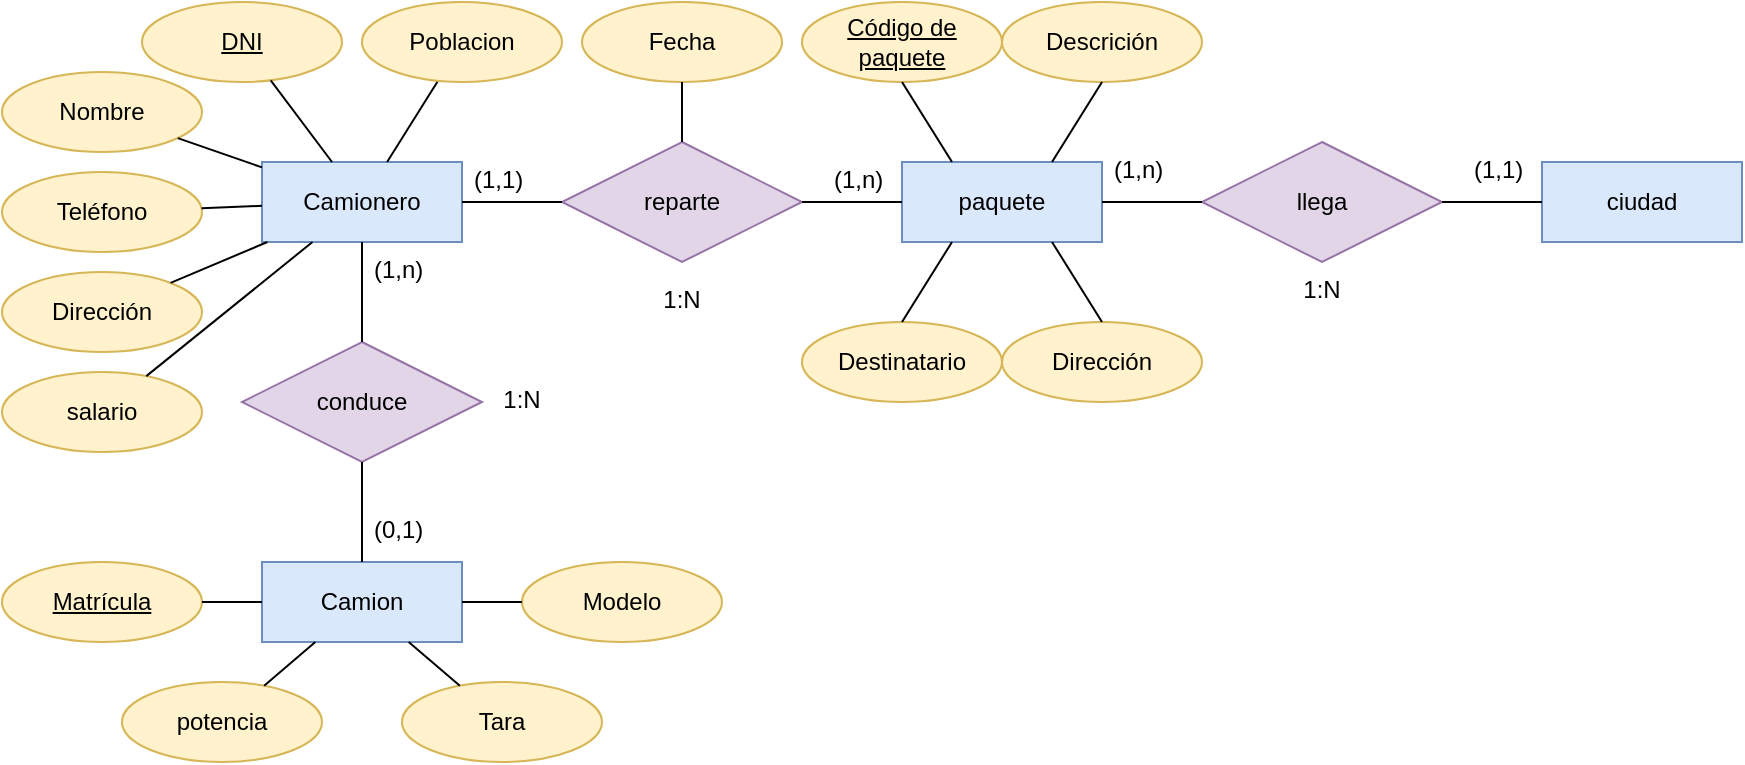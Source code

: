 <mxfile version="22.0.3" type="device">
  <diagram name="Página-1" id="dDc5opHBi7NYpC32O2J7">
    <mxGraphModel dx="1863" dy="654" grid="1" gridSize="10" guides="1" tooltips="1" connect="1" arrows="1" fold="1" page="1" pageScale="1" pageWidth="827" pageHeight="1169" math="0" shadow="0">
      <root>
        <mxCell id="0" />
        <mxCell id="1" parent="0" />
        <mxCell id="iz1MtFL-MXNdUnvXcGvw-1" value="Camionero" style="whiteSpace=wrap;html=1;align=center;fillColor=#dae8fc;strokeColor=#6c8ebf;" parent="1" vertex="1">
          <mxGeometry x="30" y="440" width="100" height="40" as="geometry" />
        </mxCell>
        <mxCell id="iz1MtFL-MXNdUnvXcGvw-2" value="reparte" style="shape=rhombus;perimeter=rhombusPerimeter;whiteSpace=wrap;html=1;align=center;fillColor=#e1d5e7;strokeColor=#9673a6;" parent="1" vertex="1">
          <mxGeometry x="180" y="430" width="120" height="60" as="geometry" />
        </mxCell>
        <mxCell id="iz1MtFL-MXNdUnvXcGvw-3" value="paquete" style="whiteSpace=wrap;html=1;align=center;fillColor=#dae8fc;strokeColor=#6c8ebf;" parent="1" vertex="1">
          <mxGeometry x="350" y="440" width="100" height="40" as="geometry" />
        </mxCell>
        <mxCell id="iz1MtFL-MXNdUnvXcGvw-4" value="conduce" style="shape=rhombus;perimeter=rhombusPerimeter;whiteSpace=wrap;html=1;align=center;fillColor=#e1d5e7;strokeColor=#9673a6;" parent="1" vertex="1">
          <mxGeometry x="20" y="530" width="120" height="60" as="geometry" />
        </mxCell>
        <mxCell id="iz1MtFL-MXNdUnvXcGvw-5" value="Camion" style="whiteSpace=wrap;html=1;align=center;fillColor=#dae8fc;strokeColor=#6c8ebf;" parent="1" vertex="1">
          <mxGeometry x="30" y="640" width="100" height="40" as="geometry" />
        </mxCell>
        <mxCell id="iz1MtFL-MXNdUnvXcGvw-6" value="llega" style="shape=rhombus;perimeter=rhombusPerimeter;whiteSpace=wrap;html=1;align=center;fillColor=#e1d5e7;strokeColor=#9673a6;" parent="1" vertex="1">
          <mxGeometry x="500" y="430" width="120" height="60" as="geometry" />
        </mxCell>
        <mxCell id="iz1MtFL-MXNdUnvXcGvw-7" value="ciudad" style="whiteSpace=wrap;html=1;align=center;fillColor=#dae8fc;strokeColor=#6c8ebf;" parent="1" vertex="1">
          <mxGeometry x="670" y="440" width="100" height="40" as="geometry" />
        </mxCell>
        <mxCell id="iz1MtFL-MXNdUnvXcGvw-9" value="Descrición" style="ellipse;whiteSpace=wrap;html=1;align=center;fillColor=#fff2cc;strokeColor=#d6b656;" parent="1" vertex="1">
          <mxGeometry x="400" y="360" width="100" height="40" as="geometry" />
        </mxCell>
        <mxCell id="iz1MtFL-MXNdUnvXcGvw-10" value="Destinatario" style="ellipse;whiteSpace=wrap;html=1;align=center;fillColor=#fff2cc;strokeColor=#d6b656;" parent="1" vertex="1">
          <mxGeometry x="300" y="520" width="100" height="40" as="geometry" />
        </mxCell>
        <mxCell id="iz1MtFL-MXNdUnvXcGvw-11" value="Dirección" style="ellipse;whiteSpace=wrap;html=1;align=center;fillColor=#fff2cc;strokeColor=#d6b656;" parent="1" vertex="1">
          <mxGeometry x="400" y="520" width="100" height="40" as="geometry" />
        </mxCell>
        <mxCell id="iz1MtFL-MXNdUnvXcGvw-12" value="Código de paquete" style="ellipse;whiteSpace=wrap;html=1;align=center;fontStyle=4;fillColor=#fff2cc;strokeColor=#d6b656;" parent="1" vertex="1">
          <mxGeometry x="300" y="360" width="100" height="40" as="geometry" />
        </mxCell>
        <mxCell id="iz1MtFL-MXNdUnvXcGvw-13" value="" style="endArrow=none;html=1;rounded=0;exitX=0.5;exitY=1;exitDx=0;exitDy=0;entryX=0.25;entryY=0;entryDx=0;entryDy=0;" parent="1" source="iz1MtFL-MXNdUnvXcGvw-12" target="iz1MtFL-MXNdUnvXcGvw-3" edge="1">
          <mxGeometry relative="1" as="geometry">
            <mxPoint x="370" y="480" as="sourcePoint" />
            <mxPoint x="530" y="480" as="targetPoint" />
          </mxGeometry>
        </mxCell>
        <mxCell id="iz1MtFL-MXNdUnvXcGvw-14" value="" style="endArrow=none;html=1;rounded=0;exitX=0.75;exitY=0;exitDx=0;exitDy=0;entryX=0.5;entryY=1;entryDx=0;entryDy=0;" parent="1" source="iz1MtFL-MXNdUnvXcGvw-3" target="iz1MtFL-MXNdUnvXcGvw-9" edge="1">
          <mxGeometry relative="1" as="geometry">
            <mxPoint x="370" y="480" as="sourcePoint" />
            <mxPoint x="530" y="480" as="targetPoint" />
          </mxGeometry>
        </mxCell>
        <mxCell id="iz1MtFL-MXNdUnvXcGvw-15" value="" style="endArrow=none;html=1;rounded=0;exitX=0.5;exitY=0;exitDx=0;exitDy=0;entryX=0.25;entryY=1;entryDx=0;entryDy=0;" parent="1" source="iz1MtFL-MXNdUnvXcGvw-10" target="iz1MtFL-MXNdUnvXcGvw-3" edge="1">
          <mxGeometry relative="1" as="geometry">
            <mxPoint x="370" y="480" as="sourcePoint" />
            <mxPoint x="530" y="480" as="targetPoint" />
          </mxGeometry>
        </mxCell>
        <mxCell id="iz1MtFL-MXNdUnvXcGvw-16" value="" style="endArrow=none;html=1;rounded=0;exitX=0.75;exitY=1;exitDx=0;exitDy=0;entryX=0.5;entryY=0;entryDx=0;entryDy=0;" parent="1" source="iz1MtFL-MXNdUnvXcGvw-3" target="iz1MtFL-MXNdUnvXcGvw-11" edge="1">
          <mxGeometry relative="1" as="geometry">
            <mxPoint x="390" y="490" as="sourcePoint" />
            <mxPoint x="530" y="480" as="targetPoint" />
          </mxGeometry>
        </mxCell>
        <mxCell id="iz1MtFL-MXNdUnvXcGvw-17" value="" style="endArrow=none;html=1;rounded=0;exitX=1;exitY=0.5;exitDx=0;exitDy=0;entryX=0;entryY=0.5;entryDx=0;entryDy=0;" parent="1" source="iz1MtFL-MXNdUnvXcGvw-2" target="iz1MtFL-MXNdUnvXcGvw-3" edge="1">
          <mxGeometry relative="1" as="geometry">
            <mxPoint x="370" y="480" as="sourcePoint" />
            <mxPoint x="530" y="480" as="targetPoint" />
          </mxGeometry>
        </mxCell>
        <mxCell id="iz1MtFL-MXNdUnvXcGvw-18" value="" style="endArrow=none;html=1;rounded=0;exitX=1;exitY=0.5;exitDx=0;exitDy=0;entryX=0;entryY=0.5;entryDx=0;entryDy=0;" parent="1" source="iz1MtFL-MXNdUnvXcGvw-3" target="iz1MtFL-MXNdUnvXcGvw-6" edge="1">
          <mxGeometry relative="1" as="geometry">
            <mxPoint x="370" y="480" as="sourcePoint" />
            <mxPoint x="530" y="480" as="targetPoint" />
          </mxGeometry>
        </mxCell>
        <mxCell id="iz1MtFL-MXNdUnvXcGvw-19" value="" style="endArrow=none;html=1;rounded=0;exitX=1;exitY=0.5;exitDx=0;exitDy=0;entryX=0;entryY=0.5;entryDx=0;entryDy=0;" parent="1" source="iz1MtFL-MXNdUnvXcGvw-1" target="iz1MtFL-MXNdUnvXcGvw-2" edge="1">
          <mxGeometry relative="1" as="geometry">
            <mxPoint x="370" y="480" as="sourcePoint" />
            <mxPoint x="180" y="400" as="targetPoint" />
          </mxGeometry>
        </mxCell>
        <mxCell id="iz1MtFL-MXNdUnvXcGvw-20" value="" style="endArrow=none;html=1;rounded=0;exitX=0.5;exitY=0;exitDx=0;exitDy=0;" parent="1" source="iz1MtFL-MXNdUnvXcGvw-4" target="iz1MtFL-MXNdUnvXcGvw-1" edge="1">
          <mxGeometry relative="1" as="geometry">
            <mxPoint x="370" y="480" as="sourcePoint" />
            <mxPoint x="530" y="480" as="targetPoint" />
          </mxGeometry>
        </mxCell>
        <mxCell id="iz1MtFL-MXNdUnvXcGvw-21" value="" style="endArrow=none;html=1;rounded=0;" parent="1" source="iz1MtFL-MXNdUnvXcGvw-4" target="iz1MtFL-MXNdUnvXcGvw-5" edge="1">
          <mxGeometry relative="1" as="geometry">
            <mxPoint x="370" y="480" as="sourcePoint" />
            <mxPoint x="530" y="480" as="targetPoint" />
          </mxGeometry>
        </mxCell>
        <mxCell id="iz1MtFL-MXNdUnvXcGvw-22" value="" style="endArrow=none;html=1;rounded=0;" parent="1" source="iz1MtFL-MXNdUnvXcGvw-6" target="iz1MtFL-MXNdUnvXcGvw-7" edge="1">
          <mxGeometry relative="1" as="geometry">
            <mxPoint x="370" y="480" as="sourcePoint" />
            <mxPoint x="530" y="480" as="targetPoint" />
          </mxGeometry>
        </mxCell>
        <mxCell id="iz1MtFL-MXNdUnvXcGvw-23" value="Tara" style="ellipse;whiteSpace=wrap;html=1;align=center;fillColor=#fff2cc;strokeColor=#d6b656;" parent="1" vertex="1">
          <mxGeometry x="100" y="700" width="100" height="40" as="geometry" />
        </mxCell>
        <mxCell id="iz1MtFL-MXNdUnvXcGvw-24" value="Modelo" style="ellipse;whiteSpace=wrap;html=1;align=center;fillColor=#fff2cc;strokeColor=#d6b656;" parent="1" vertex="1">
          <mxGeometry x="160" y="640" width="100" height="40" as="geometry" />
        </mxCell>
        <mxCell id="iz1MtFL-MXNdUnvXcGvw-25" value="potencia" style="ellipse;whiteSpace=wrap;html=1;align=center;fillColor=#fff2cc;strokeColor=#d6b656;" parent="1" vertex="1">
          <mxGeometry x="-40" y="700" width="100" height="40" as="geometry" />
        </mxCell>
        <mxCell id="iz1MtFL-MXNdUnvXcGvw-26" value="Matrícula" style="ellipse;whiteSpace=wrap;html=1;align=center;fontStyle=4;fillColor=#fff2cc;strokeColor=#d6b656;" parent="1" vertex="1">
          <mxGeometry x="-100" y="640" width="100" height="40" as="geometry" />
        </mxCell>
        <mxCell id="iz1MtFL-MXNdUnvXcGvw-27" value="" style="endArrow=none;html=1;rounded=0;" parent="1" source="iz1MtFL-MXNdUnvXcGvw-26" target="iz1MtFL-MXNdUnvXcGvw-5" edge="1">
          <mxGeometry relative="1" as="geometry">
            <mxPoint x="370" y="480" as="sourcePoint" />
            <mxPoint x="530" y="480" as="targetPoint" />
          </mxGeometry>
        </mxCell>
        <mxCell id="iz1MtFL-MXNdUnvXcGvw-28" value="" style="endArrow=none;html=1;rounded=0;" parent="1" source="iz1MtFL-MXNdUnvXcGvw-24" target="iz1MtFL-MXNdUnvXcGvw-5" edge="1">
          <mxGeometry relative="1" as="geometry">
            <mxPoint x="370" y="480" as="sourcePoint" />
            <mxPoint x="530" y="480" as="targetPoint" />
          </mxGeometry>
        </mxCell>
        <mxCell id="iz1MtFL-MXNdUnvXcGvw-29" value="" style="endArrow=none;html=1;rounded=0;" parent="1" source="iz1MtFL-MXNdUnvXcGvw-23" target="iz1MtFL-MXNdUnvXcGvw-5" edge="1">
          <mxGeometry relative="1" as="geometry">
            <mxPoint x="370" y="480" as="sourcePoint" />
            <mxPoint x="530" y="480" as="targetPoint" />
          </mxGeometry>
        </mxCell>
        <mxCell id="iz1MtFL-MXNdUnvXcGvw-30" value="" style="endArrow=none;html=1;rounded=0;" parent="1" source="iz1MtFL-MXNdUnvXcGvw-25" target="iz1MtFL-MXNdUnvXcGvw-5" edge="1">
          <mxGeometry relative="1" as="geometry">
            <mxPoint x="370" y="480" as="sourcePoint" />
            <mxPoint x="530" y="480" as="targetPoint" />
          </mxGeometry>
        </mxCell>
        <mxCell id="iz1MtFL-MXNdUnvXcGvw-31" value="Fecha" style="ellipse;whiteSpace=wrap;html=1;align=center;fillColor=#fff2cc;strokeColor=#d6b656;" parent="1" vertex="1">
          <mxGeometry x="190" y="360" width="100" height="40" as="geometry" />
        </mxCell>
        <mxCell id="iz1MtFL-MXNdUnvXcGvw-32" value="" style="endArrow=none;html=1;rounded=0;" parent="1" source="iz1MtFL-MXNdUnvXcGvw-2" target="iz1MtFL-MXNdUnvXcGvw-31" edge="1">
          <mxGeometry relative="1" as="geometry">
            <mxPoint x="210" y="470" as="sourcePoint" />
            <mxPoint x="370" y="470" as="targetPoint" />
          </mxGeometry>
        </mxCell>
        <mxCell id="iz1MtFL-MXNdUnvXcGvw-33" value="Dirección" style="ellipse;whiteSpace=wrap;html=1;align=center;fillColor=#fff2cc;strokeColor=#d6b656;" parent="1" vertex="1">
          <mxGeometry x="-100" y="495" width="100" height="40" as="geometry" />
        </mxCell>
        <mxCell id="iz1MtFL-MXNdUnvXcGvw-34" value="DNI" style="ellipse;whiteSpace=wrap;html=1;align=center;fontStyle=4;fillColor=#fff2cc;strokeColor=#d6b656;" parent="1" vertex="1">
          <mxGeometry x="-30" y="360" width="100" height="40" as="geometry" />
        </mxCell>
        <mxCell id="iz1MtFL-MXNdUnvXcGvw-36" value="Teléfono" style="ellipse;whiteSpace=wrap;html=1;align=center;fillColor=#fff2cc;strokeColor=#d6b656;" parent="1" vertex="1">
          <mxGeometry x="-100" y="445" width="100" height="40" as="geometry" />
        </mxCell>
        <mxCell id="iz1MtFL-MXNdUnvXcGvw-37" value="Nombre" style="ellipse;whiteSpace=wrap;html=1;align=center;fillColor=#fff2cc;strokeColor=#d6b656;" parent="1" vertex="1">
          <mxGeometry x="-100" y="395" width="100" height="40" as="geometry" />
        </mxCell>
        <mxCell id="iz1MtFL-MXNdUnvXcGvw-38" value="salario" style="ellipse;whiteSpace=wrap;html=1;align=center;fillColor=#fff2cc;strokeColor=#d6b656;" parent="1" vertex="1">
          <mxGeometry x="-100" y="545" width="100" height="40" as="geometry" />
        </mxCell>
        <mxCell id="iz1MtFL-MXNdUnvXcGvw-40" value="" style="endArrow=none;html=1;rounded=0;" parent="1" source="iz1MtFL-MXNdUnvXcGvw-38" target="iz1MtFL-MXNdUnvXcGvw-1" edge="1">
          <mxGeometry relative="1" as="geometry">
            <mxPoint x="210" y="470" as="sourcePoint" />
            <mxPoint x="370" y="470" as="targetPoint" />
          </mxGeometry>
        </mxCell>
        <mxCell id="iz1MtFL-MXNdUnvXcGvw-41" value="" style="endArrow=none;html=1;rounded=0;" parent="1" source="iz1MtFL-MXNdUnvXcGvw-33" target="iz1MtFL-MXNdUnvXcGvw-1" edge="1">
          <mxGeometry relative="1" as="geometry">
            <mxPoint x="210" y="470" as="sourcePoint" />
            <mxPoint x="370" y="470" as="targetPoint" />
          </mxGeometry>
        </mxCell>
        <mxCell id="iz1MtFL-MXNdUnvXcGvw-42" value="" style="endArrow=none;html=1;rounded=0;" parent="1" source="iz1MtFL-MXNdUnvXcGvw-36" target="iz1MtFL-MXNdUnvXcGvw-1" edge="1">
          <mxGeometry relative="1" as="geometry">
            <mxPoint x="210" y="470" as="sourcePoint" />
            <mxPoint x="370" y="470" as="targetPoint" />
          </mxGeometry>
        </mxCell>
        <mxCell id="iz1MtFL-MXNdUnvXcGvw-43" value="" style="endArrow=none;html=1;rounded=0;" parent="1" source="iz1MtFL-MXNdUnvXcGvw-37" target="iz1MtFL-MXNdUnvXcGvw-1" edge="1">
          <mxGeometry relative="1" as="geometry">
            <mxPoint x="210" y="470" as="sourcePoint" />
            <mxPoint x="370" y="470" as="targetPoint" />
          </mxGeometry>
        </mxCell>
        <mxCell id="iz1MtFL-MXNdUnvXcGvw-44" value="" style="endArrow=none;html=1;rounded=0;" parent="1" source="iz1MtFL-MXNdUnvXcGvw-34" target="iz1MtFL-MXNdUnvXcGvw-1" edge="1">
          <mxGeometry relative="1" as="geometry">
            <mxPoint x="210" y="470" as="sourcePoint" />
            <mxPoint x="370" y="470" as="targetPoint" />
          </mxGeometry>
        </mxCell>
        <mxCell id="iz1MtFL-MXNdUnvXcGvw-45" value="" style="endArrow=none;html=1;rounded=0;" parent="1" target="iz1MtFL-MXNdUnvXcGvw-1" edge="1">
          <mxGeometry relative="1" as="geometry">
            <mxPoint x="118.026" y="399.418" as="sourcePoint" />
            <mxPoint x="370" y="470" as="targetPoint" />
          </mxGeometry>
        </mxCell>
        <mxCell id="ociViWrC-trnayS-VUrA-1" value="Poblacion" style="ellipse;whiteSpace=wrap;html=1;align=center;fillColor=#fff2cc;strokeColor=#d6b656;" vertex="1" parent="1">
          <mxGeometry x="80" y="360" width="100" height="40" as="geometry" />
        </mxCell>
        <mxCell id="ociViWrC-trnayS-VUrA-2" value="(1,1)" style="text;strokeColor=none;fillColor=none;spacingLeft=4;spacingRight=4;overflow=hidden;rotatable=0;points=[[0,0.5],[1,0.5]];portConstraint=eastwest;fontSize=12;whiteSpace=wrap;html=1;" vertex="1" parent="1">
          <mxGeometry x="130" y="435" width="40" height="30" as="geometry" />
        </mxCell>
        <mxCell id="ociViWrC-trnayS-VUrA-3" value="(1,n)" style="text;strokeColor=none;fillColor=none;spacingLeft=4;spacingRight=4;overflow=hidden;rotatable=0;points=[[0,0.5],[1,0.5]];portConstraint=eastwest;fontSize=12;whiteSpace=wrap;html=1;" vertex="1" parent="1">
          <mxGeometry x="310" y="435" width="40" height="30" as="geometry" />
        </mxCell>
        <mxCell id="ociViWrC-trnayS-VUrA-4" value="(1,n)" style="text;strokeColor=none;fillColor=none;spacingLeft=4;spacingRight=4;overflow=hidden;rotatable=0;points=[[0,0.5],[1,0.5]];portConstraint=eastwest;fontSize=12;whiteSpace=wrap;html=1;" vertex="1" parent="1">
          <mxGeometry x="80" y="480" width="40" height="30" as="geometry" />
        </mxCell>
        <mxCell id="ociViWrC-trnayS-VUrA-5" value="(0,1)" style="text;strokeColor=none;fillColor=none;spacingLeft=4;spacingRight=4;overflow=hidden;rotatable=0;points=[[0,0.5],[1,0.5]];portConstraint=eastwest;fontSize=12;whiteSpace=wrap;html=1;" vertex="1" parent="1">
          <mxGeometry x="80" y="610" width="40" height="30" as="geometry" />
        </mxCell>
        <mxCell id="ociViWrC-trnayS-VUrA-6" value="(1,n)" style="text;strokeColor=none;fillColor=none;spacingLeft=4;spacingRight=4;overflow=hidden;rotatable=0;points=[[0,0.5],[1,0.5]];portConstraint=eastwest;fontSize=12;whiteSpace=wrap;html=1;" vertex="1" parent="1">
          <mxGeometry x="450" y="430" width="40" height="30" as="geometry" />
        </mxCell>
        <mxCell id="ociViWrC-trnayS-VUrA-7" value="(1,1)" style="text;strokeColor=none;fillColor=none;spacingLeft=4;spacingRight=4;overflow=hidden;rotatable=0;points=[[0,0.5],[1,0.5]];portConstraint=eastwest;fontSize=12;whiteSpace=wrap;html=1;" vertex="1" parent="1">
          <mxGeometry x="630" y="430" width="40" height="30" as="geometry" />
        </mxCell>
        <mxCell id="ociViWrC-trnayS-VUrA-8" value="1:N" style="text;strokeColor=none;fillColor=none;spacingLeft=4;spacingRight=4;overflow=hidden;rotatable=0;points=[[0,0.5],[1,0.5]];portConstraint=eastwest;fontSize=12;whiteSpace=wrap;html=1;align=center;" vertex="1" parent="1">
          <mxGeometry x="220" y="495" width="40" height="30" as="geometry" />
        </mxCell>
        <mxCell id="ociViWrC-trnayS-VUrA-9" value="1:N" style="text;strokeColor=none;fillColor=none;spacingLeft=4;spacingRight=4;overflow=hidden;rotatable=0;points=[[0,0.5],[1,0.5]];portConstraint=eastwest;fontSize=12;whiteSpace=wrap;html=1;align=center;" vertex="1" parent="1">
          <mxGeometry x="540" y="490" width="40" height="30" as="geometry" />
        </mxCell>
        <mxCell id="ociViWrC-trnayS-VUrA-10" value="1:N" style="text;strokeColor=none;fillColor=none;spacingLeft=4;spacingRight=4;overflow=hidden;rotatable=0;points=[[0,0.5],[1,0.5]];portConstraint=eastwest;fontSize=12;whiteSpace=wrap;html=1;align=center;" vertex="1" parent="1">
          <mxGeometry x="140" y="545" width="40" height="30" as="geometry" />
        </mxCell>
      </root>
    </mxGraphModel>
  </diagram>
</mxfile>
